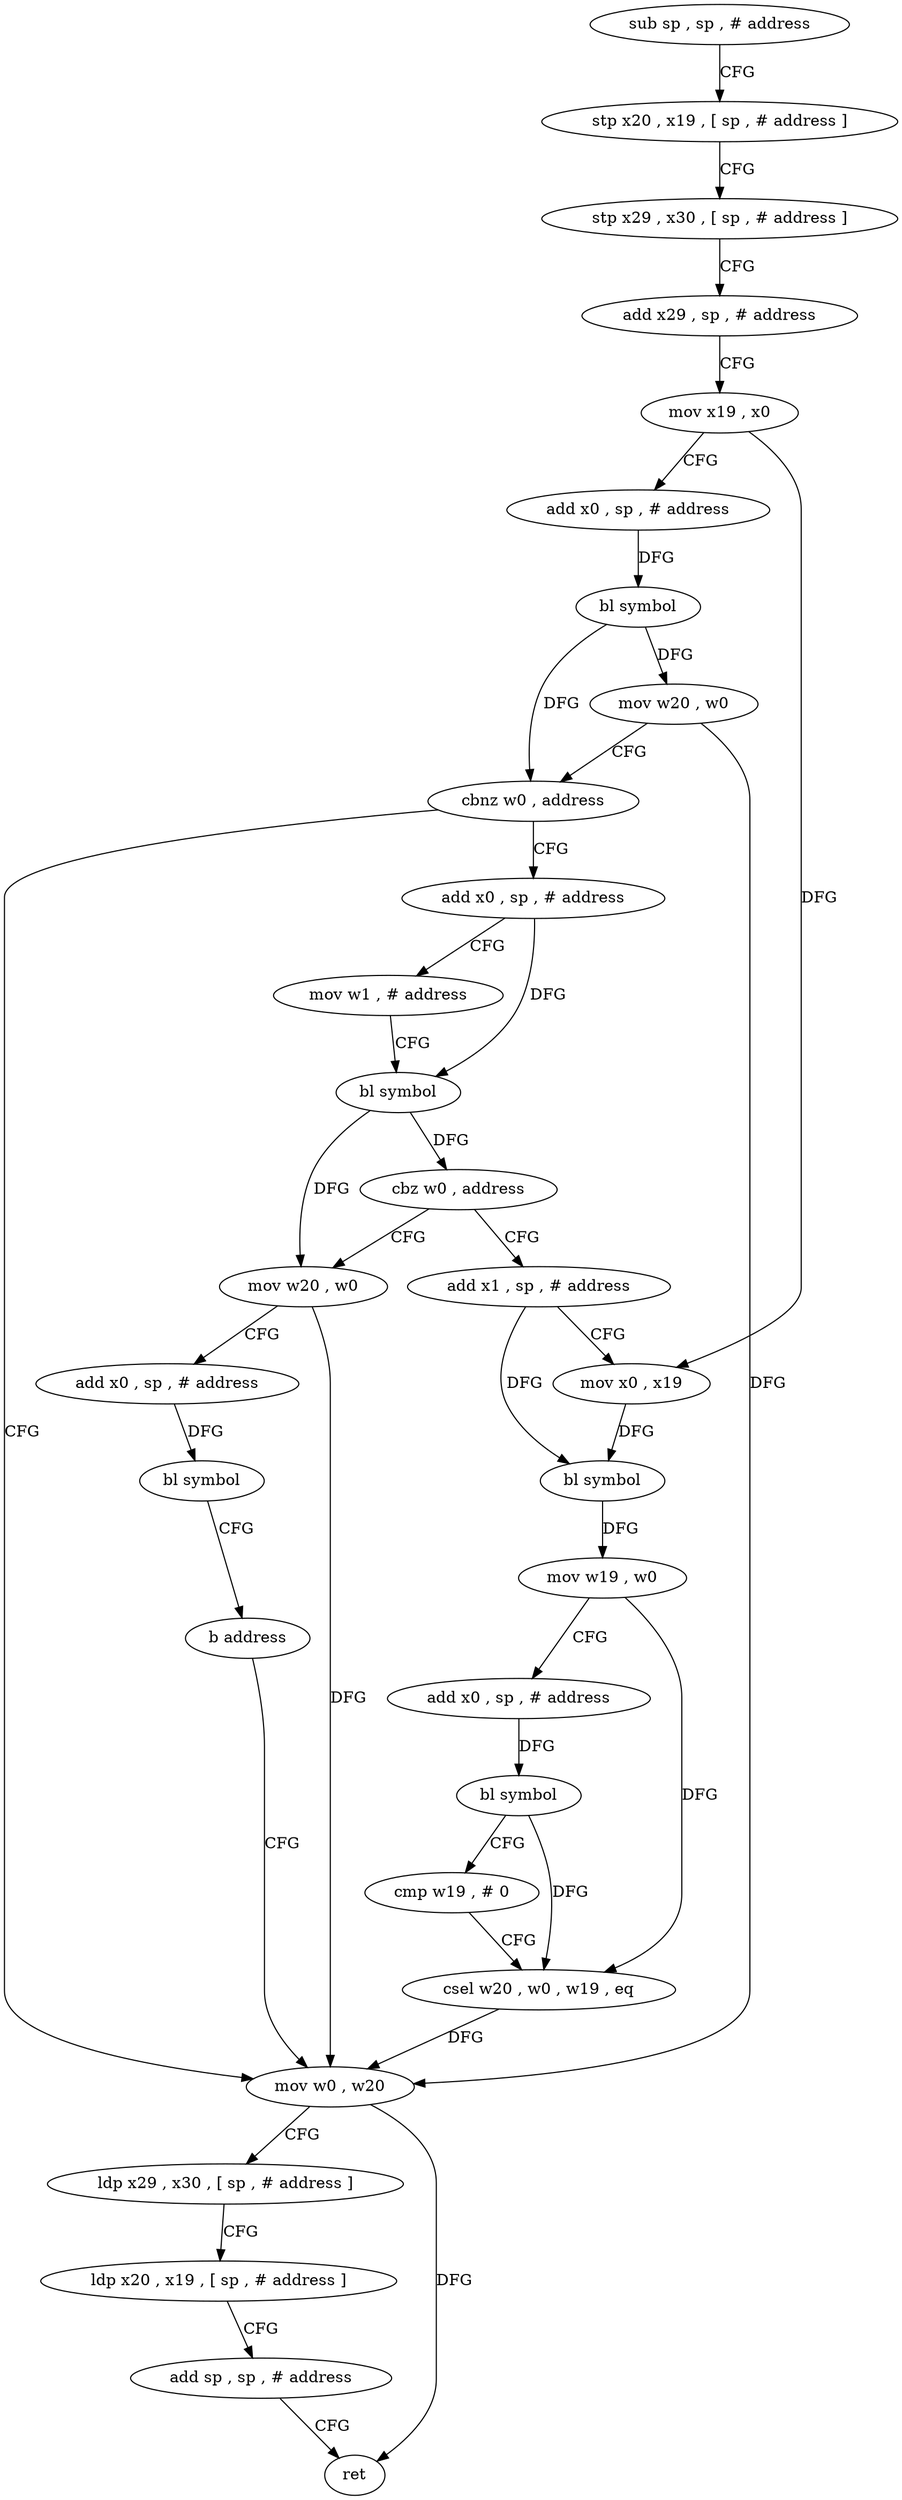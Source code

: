 digraph "func" {
"164076" [label = "sub sp , sp , # address" ]
"164080" [label = "stp x20 , x19 , [ sp , # address ]" ]
"164084" [label = "stp x29 , x30 , [ sp , # address ]" ]
"164088" [label = "add x29 , sp , # address" ]
"164092" [label = "mov x19 , x0" ]
"164096" [label = "add x0 , sp , # address" ]
"164100" [label = "bl symbol" ]
"164104" [label = "mov w20 , w0" ]
"164108" [label = "cbnz w0 , address" ]
"164176" [label = "mov w0 , w20" ]
"164112" [label = "add x0 , sp , # address" ]
"164180" [label = "ldp x29 , x30 , [ sp , # address ]" ]
"164184" [label = "ldp x20 , x19 , [ sp , # address ]" ]
"164188" [label = "add sp , sp , # address" ]
"164192" [label = "ret" ]
"164116" [label = "mov w1 , # address" ]
"164120" [label = "bl symbol" ]
"164124" [label = "cbz w0 , address" ]
"164144" [label = "add x1 , sp , # address" ]
"164128" [label = "mov w20 , w0" ]
"164148" [label = "mov x0 , x19" ]
"164152" [label = "bl symbol" ]
"164156" [label = "mov w19 , w0" ]
"164160" [label = "add x0 , sp , # address" ]
"164164" [label = "bl symbol" ]
"164168" [label = "cmp w19 , # 0" ]
"164172" [label = "csel w20 , w0 , w19 , eq" ]
"164132" [label = "add x0 , sp , # address" ]
"164136" [label = "bl symbol" ]
"164140" [label = "b address" ]
"164076" -> "164080" [ label = "CFG" ]
"164080" -> "164084" [ label = "CFG" ]
"164084" -> "164088" [ label = "CFG" ]
"164088" -> "164092" [ label = "CFG" ]
"164092" -> "164096" [ label = "CFG" ]
"164092" -> "164148" [ label = "DFG" ]
"164096" -> "164100" [ label = "DFG" ]
"164100" -> "164104" [ label = "DFG" ]
"164100" -> "164108" [ label = "DFG" ]
"164104" -> "164108" [ label = "CFG" ]
"164104" -> "164176" [ label = "DFG" ]
"164108" -> "164176" [ label = "CFG" ]
"164108" -> "164112" [ label = "CFG" ]
"164176" -> "164180" [ label = "CFG" ]
"164176" -> "164192" [ label = "DFG" ]
"164112" -> "164116" [ label = "CFG" ]
"164112" -> "164120" [ label = "DFG" ]
"164180" -> "164184" [ label = "CFG" ]
"164184" -> "164188" [ label = "CFG" ]
"164188" -> "164192" [ label = "CFG" ]
"164116" -> "164120" [ label = "CFG" ]
"164120" -> "164124" [ label = "DFG" ]
"164120" -> "164128" [ label = "DFG" ]
"164124" -> "164144" [ label = "CFG" ]
"164124" -> "164128" [ label = "CFG" ]
"164144" -> "164148" [ label = "CFG" ]
"164144" -> "164152" [ label = "DFG" ]
"164128" -> "164132" [ label = "CFG" ]
"164128" -> "164176" [ label = "DFG" ]
"164148" -> "164152" [ label = "DFG" ]
"164152" -> "164156" [ label = "DFG" ]
"164156" -> "164160" [ label = "CFG" ]
"164156" -> "164172" [ label = "DFG" ]
"164160" -> "164164" [ label = "DFG" ]
"164164" -> "164168" [ label = "CFG" ]
"164164" -> "164172" [ label = "DFG" ]
"164168" -> "164172" [ label = "CFG" ]
"164172" -> "164176" [ label = "DFG" ]
"164132" -> "164136" [ label = "DFG" ]
"164136" -> "164140" [ label = "CFG" ]
"164140" -> "164176" [ label = "CFG" ]
}
